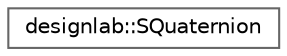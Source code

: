 digraph "クラス階層図"
{
 // LATEX_PDF_SIZE
  bgcolor="transparent";
  edge [fontname=Helvetica,fontsize=10,labelfontname=Helvetica,labelfontsize=10];
  node [fontname=Helvetica,fontsize=10,shape=box,height=0.2,width=0.4];
  rankdir="LR";
  Node0 [id="Node000000",label="designlab::SQuaternion",height=0.2,width=0.4,color="grey40", fillcolor="white", style="filled",URL="$structdesignlab_1_1_s_quaternion.html",tooltip=" "];
}
